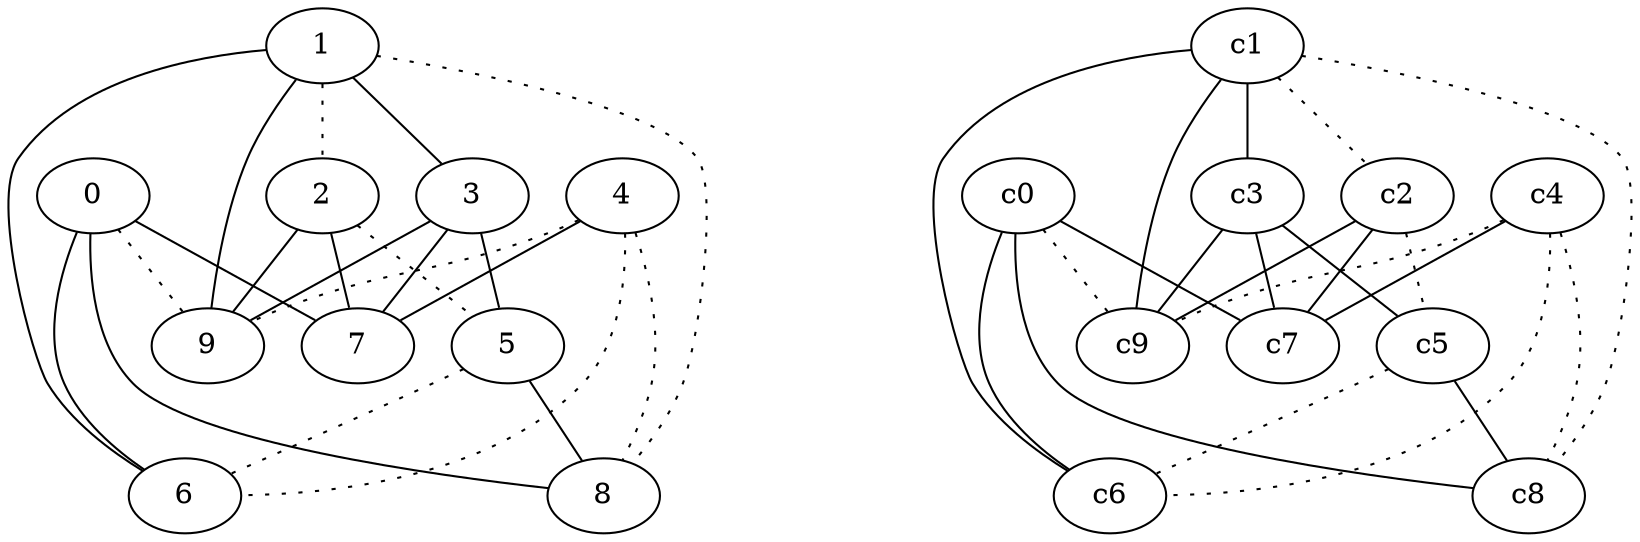 graph {
a0[label=0];
a1[label=1];
a2[label=2];
a3[label=3];
a4[label=4];
a5[label=5];
a6[label=6];
a7[label=7];
a8[label=8];
a9[label=9];
a0 -- a6;
a0 -- a7;
a0 -- a8;
a0 -- a9 [style=dotted];
a1 -- a2 [style=dotted];
a1 -- a3;
a1 -- a6;
a1 -- a8 [style=dotted];
a1 -- a9;
a2 -- a5 [style=dotted];
a2 -- a7;
a2 -- a9;
a3 -- a5;
a3 -- a7;
a3 -- a9;
a4 -- a6 [style=dotted];
a4 -- a7;
a4 -- a8 [style=dotted];
a4 -- a9 [style=dotted];
a5 -- a6 [style=dotted];
a5 -- a8;
c0 -- c6;
c0 -- c7;
c0 -- c8;
c0 -- c9 [style=dotted];
c1 -- c2 [style=dotted];
c1 -- c3;
c1 -- c6;
c1 -- c8 [style=dotted];
c1 -- c9;
c2 -- c5 [style=dotted];
c2 -- c7;
c2 -- c9;
c3 -- c5;
c3 -- c7;
c3 -- c9;
c4 -- c6 [style=dotted];
c4 -- c7;
c4 -- c8 [style=dotted];
c4 -- c9 [style=dotted];
c5 -- c6 [style=dotted];
c5 -- c8;
}
